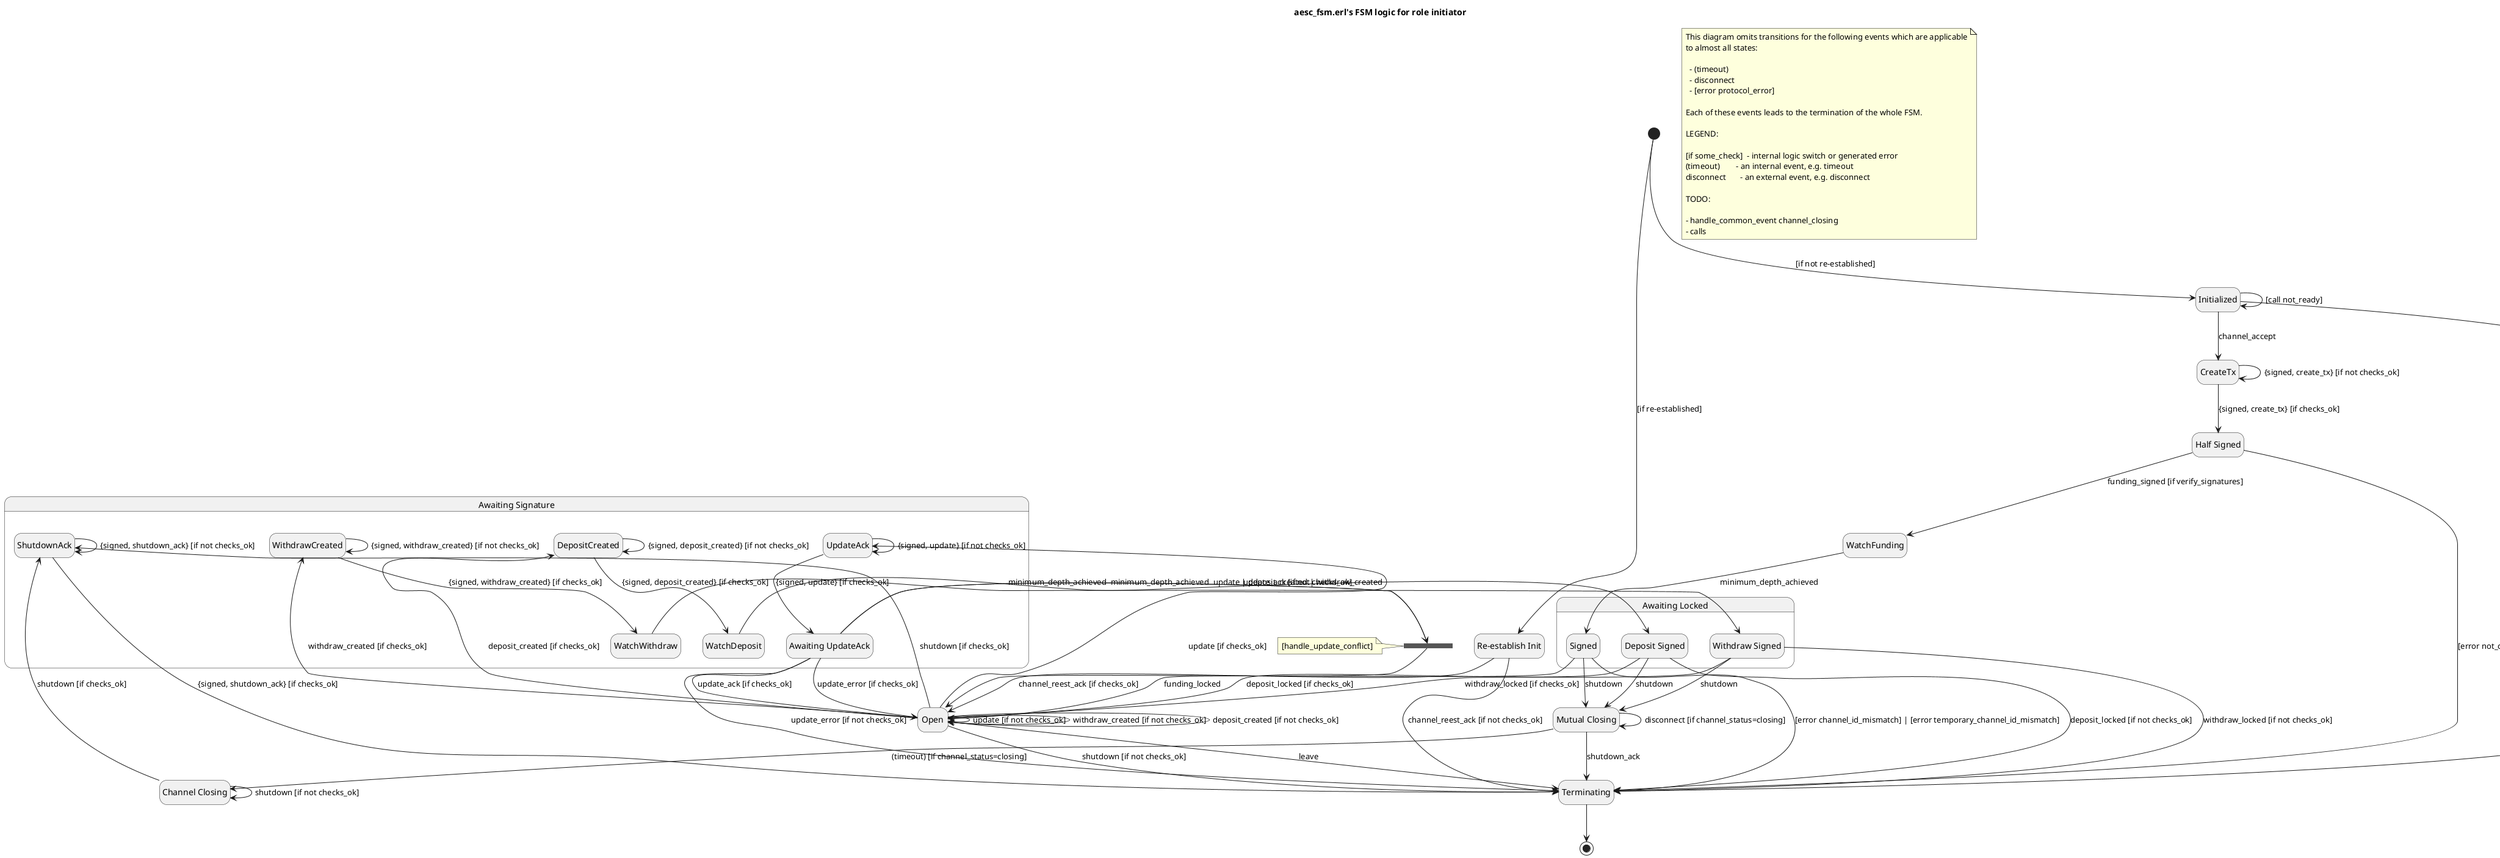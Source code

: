 @startuml
hide empty description
title aesc_fsm.erl's FSM logic for role initiator

note as info
  This diagram omits transitions for the following events which are applicable
  to almost all states:

    - (timeout)
    - disconnect
    - [error protocol_error]

  Each of these events leads to the termination of the whole FSM.

  LEGEND:

  [if some_check]  - internal logic switch or generated error
  (timeout)        - an internal event, e.g. timeout
  disconnect       - an external event, e.g. disconnect

  TODO:

  - handle_common_event channel_closing
  - calls
end note

state "Re-establish Init" as re_in
[*] --> re_in                                             : [if re-established]
[*] --> in                                                : [if not re-established]
re_in --> op                                              : channel_reest_ack [if checks_ok]
re_in --> te                                              : channel_reest_ack [if not checks_ok]

state "Initialized" as in
in --> te                                                 : [error chain_hash_mismatch]
in --> in                                                 : [call not_ready]
in --> aw_si_createtx                                     : channel_accept

state "Terminating" as te
te --> [*]

state "Half Signed" as ha_si
ha_si --> te                                              : [error not_create_tx] | [error bad_signature]
ha_si --> aw_lo_watchfunding                              : funding_signed [if verify_signatures]

state "Awaiting Signature" as aw_si {
  state "CreateTx" as aw_si_createtx
  aw_si_createtx --> ha_si                                : {signed, create_tx} [if checks_ok]
  aw_si_createtx --> aw_si_createtx                       : {signed, create_tx} [if not checks_ok]

  state "ShutdownAck" as aw_si_shutdownack
  aw_si_shutdownack --> te                                : {signed, shutdown_ack} [if checks_ok]
  aw_si_shutdownack --> aw_si_shutdownack                 : {signed, shutdown_ack} [if not checks_ok]

  state "UpdateAck" as aw_si_updateack
  aw_si_updateack --> aw_updateack                        : {signed, update} [if checks_ok]
  aw_si_updateack --> aw_si_updateack                     : {signed, update} [if not checks_ok]

  state "WithdrawCreated" as aw_si_withdrawcreated
  aw_si_withdrawcreated --> aw_lo_watchwithdraw           : {signed, withdraw_created} [if checks_ok]
  aw_si_withdrawcreated --> aw_si_withdrawcreated         : {signed, withdraw_created} [if not checks_ok]

  state "DepositCreated" as aw_si_depositcreated
  aw_si_depositcreated --> aw_lo_watchdeposit             : {signed, deposit_created} [if checks_ok]
  aw_si_depositcreated --> aw_si_depositcreated           : {signed, deposit_created} [if not checks_ok]
}

state "Awaiting Locked" as aw_lo {
  state "WatchFunding" as aw_lo_watchfunding
  aw_lo_watchfunding --> si                               : minimum_depth_achieved

  state "WatchDeposit" as aw_lo_watchdeposit
  aw_lo_watchdeposit --> de_si                            : minimum_depth_achieved

  state "WatchWithdraw" as aw_lo_watchwithdraw
  aw_lo_watchwithdraw --> wi_si                           : minimum_depth_achieved
}

state ha_up_co <<fork>>
note left of ha_up_co                                     : [handle_update_conflict]
ha_up_co --> op

state "Awaiting UpdateAck" as aw_updateack
aw_updateack --> ha_up_co                                 : update | deposit_created | withdraw_created
aw_updateack --> op                                       : update_ack [if checks_ok]
aw_updateack --> ha_up_co                                 : update_ack [if not checks_ok]
aw_updateack --> op                                       : update_error [if checks_ok]
aw_updateack --> te                                       : update_error [if not checks_ok]

state "Signed" as si
si --> te                                                 : [error channel_id_mismatch] | [error temporary_channel_id_mismatch]
si --> op                                                 : funding_locked
si --> mu_cl                                              : shutdown

state "Deposit Signed" as de_si
de_si --> mu_cl                                           : shutdown
de_si --> op                                              : deposit_locked [if checks_ok]
de_si --> te                                              : deposit_locked [if not checks_ok]

state "Withdraw Signed" as wi_si
wi_si --> mu_cl                                           : shutdown
wi_si --> op                                              : withdraw_locked [if checks_ok]
wi_si --> te                                              : withdraw_locked [if not checks_ok]

state "Open" as op
op --> aw_si_updateack                                    : update [if checks_ok]
op --> op                                                 : update [if not checks_ok]
op --> aw_si_shutdownack                                  : shutdown [if checks_ok]
op --> te                                                 : shutdown [if not checks_ok]
op --> te                                                 : leave
op --> aw_si_withdrawcreated                              : withdraw_created [if checks_ok]
op --> op                                                 : withdraw_created [if not checks_ok]
op --> aw_si_depositcreated                              : deposit_created [if checks_ok]
op --> op                                                 : deposit_created [if not checks_ok]

state "Mutual Closing" as mu_cl
mu_cl --> te                                              : shutdown_ack
mu_cl --> ch_cl                                           : (timeout) [if channel_status=closing]
mu_cl --> mu_cl                                           : disconnect [if channel_status=closing]

state "Channel Closing" as ch_cl
ch_cl --> aw_si_shutdownack                               : shutdown [if checks_ok]
ch_cl --> ch_cl                                           : shutdown [if not checks_ok]

@enduml
